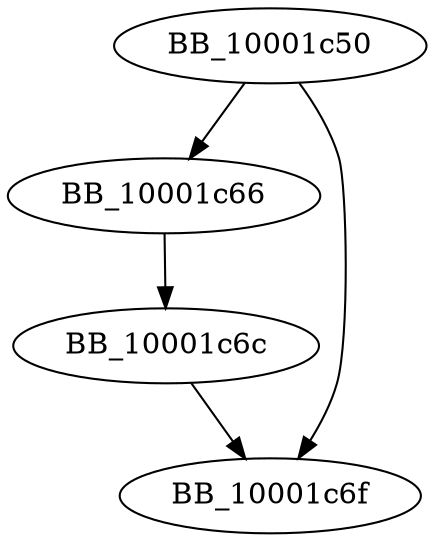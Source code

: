 DiGraph sub_10001C50{
BB_10001c50->BB_10001c66
BB_10001c50->BB_10001c6f
BB_10001c66->BB_10001c6c
BB_10001c6c->BB_10001c6f
}
